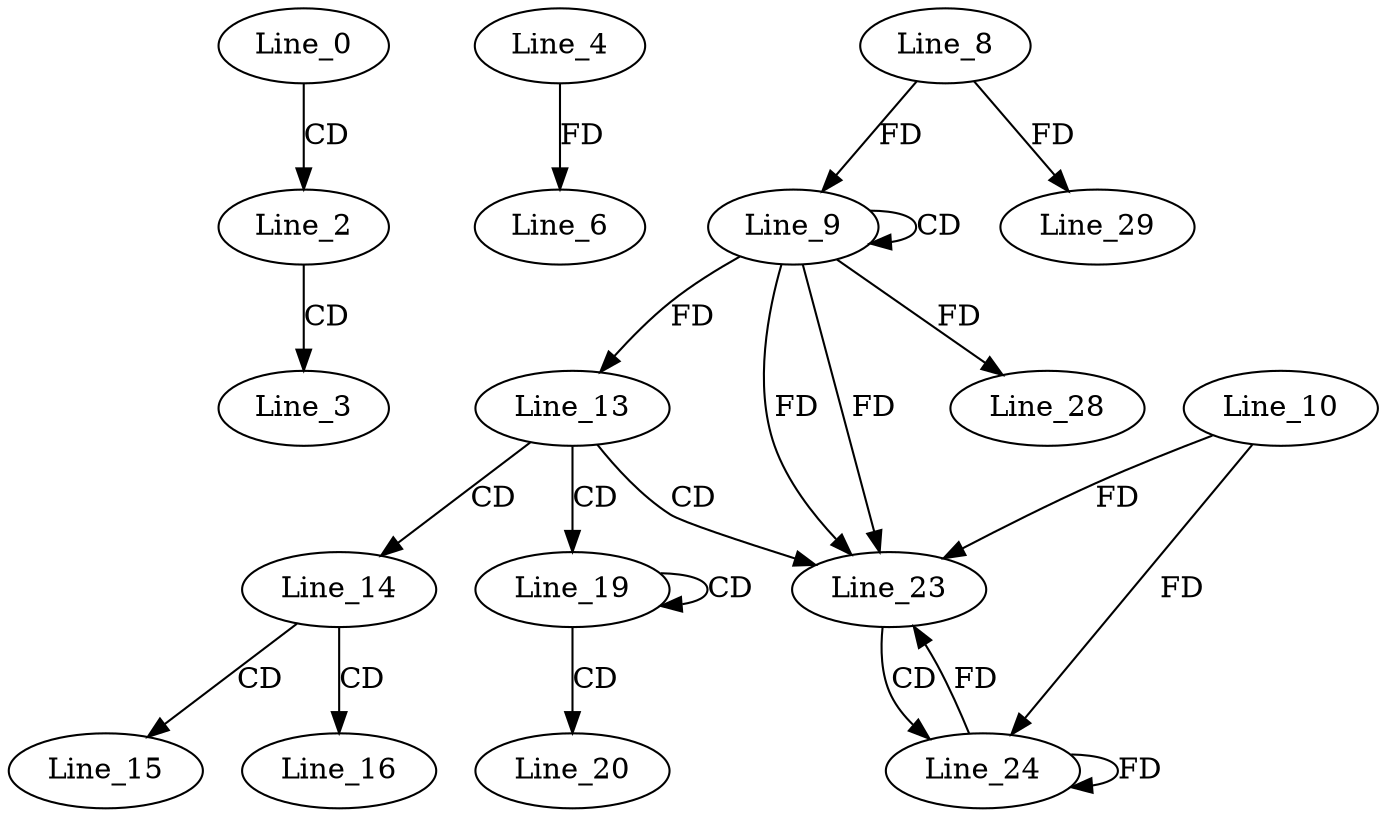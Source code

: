 digraph G {
  Line_0;
  Line_2;
  Line_3;
  Line_4;
  Line_6;
  Line_8;
  Line_9;
  Line_9;
  Line_10;
  Line_13;
  Line_13;
  Line_14;
  Line_14;
  Line_15;
  Line_16;
  Line_16;
  Line_19;
  Line_19;
  Line_20;
  Line_23;
  Line_23;
  Line_23;
  Line_24;
  Line_28;
  Line_29;
  Line_0 -> Line_2 [ label="CD" ];
  Line_2 -> Line_3 [ label="CD" ];
  Line_4 -> Line_6 [ label="FD" ];
  Line_9 -> Line_9 [ label="CD" ];
  Line_8 -> Line_9 [ label="FD" ];
  Line_9 -> Line_13 [ label="FD" ];
  Line_13 -> Line_14 [ label="CD" ];
  Line_14 -> Line_15 [ label="CD" ];
  Line_14 -> Line_16 [ label="CD" ];
  Line_13 -> Line_19 [ label="CD" ];
  Line_19 -> Line_19 [ label="CD" ];
  Line_19 -> Line_20 [ label="CD" ];
  Line_13 -> Line_23 [ label="CD" ];
  Line_10 -> Line_23 [ label="FD" ];
  Line_9 -> Line_23 [ label="FD" ];
  Line_9 -> Line_23 [ label="FD" ];
  Line_23 -> Line_24 [ label="CD" ];
  Line_24 -> Line_24 [ label="FD" ];
  Line_10 -> Line_24 [ label="FD" ];
  Line_9 -> Line_28 [ label="FD" ];
  Line_8 -> Line_29 [ label="FD" ];
  Line_24 -> Line_23 [ label="FD" ];
}
